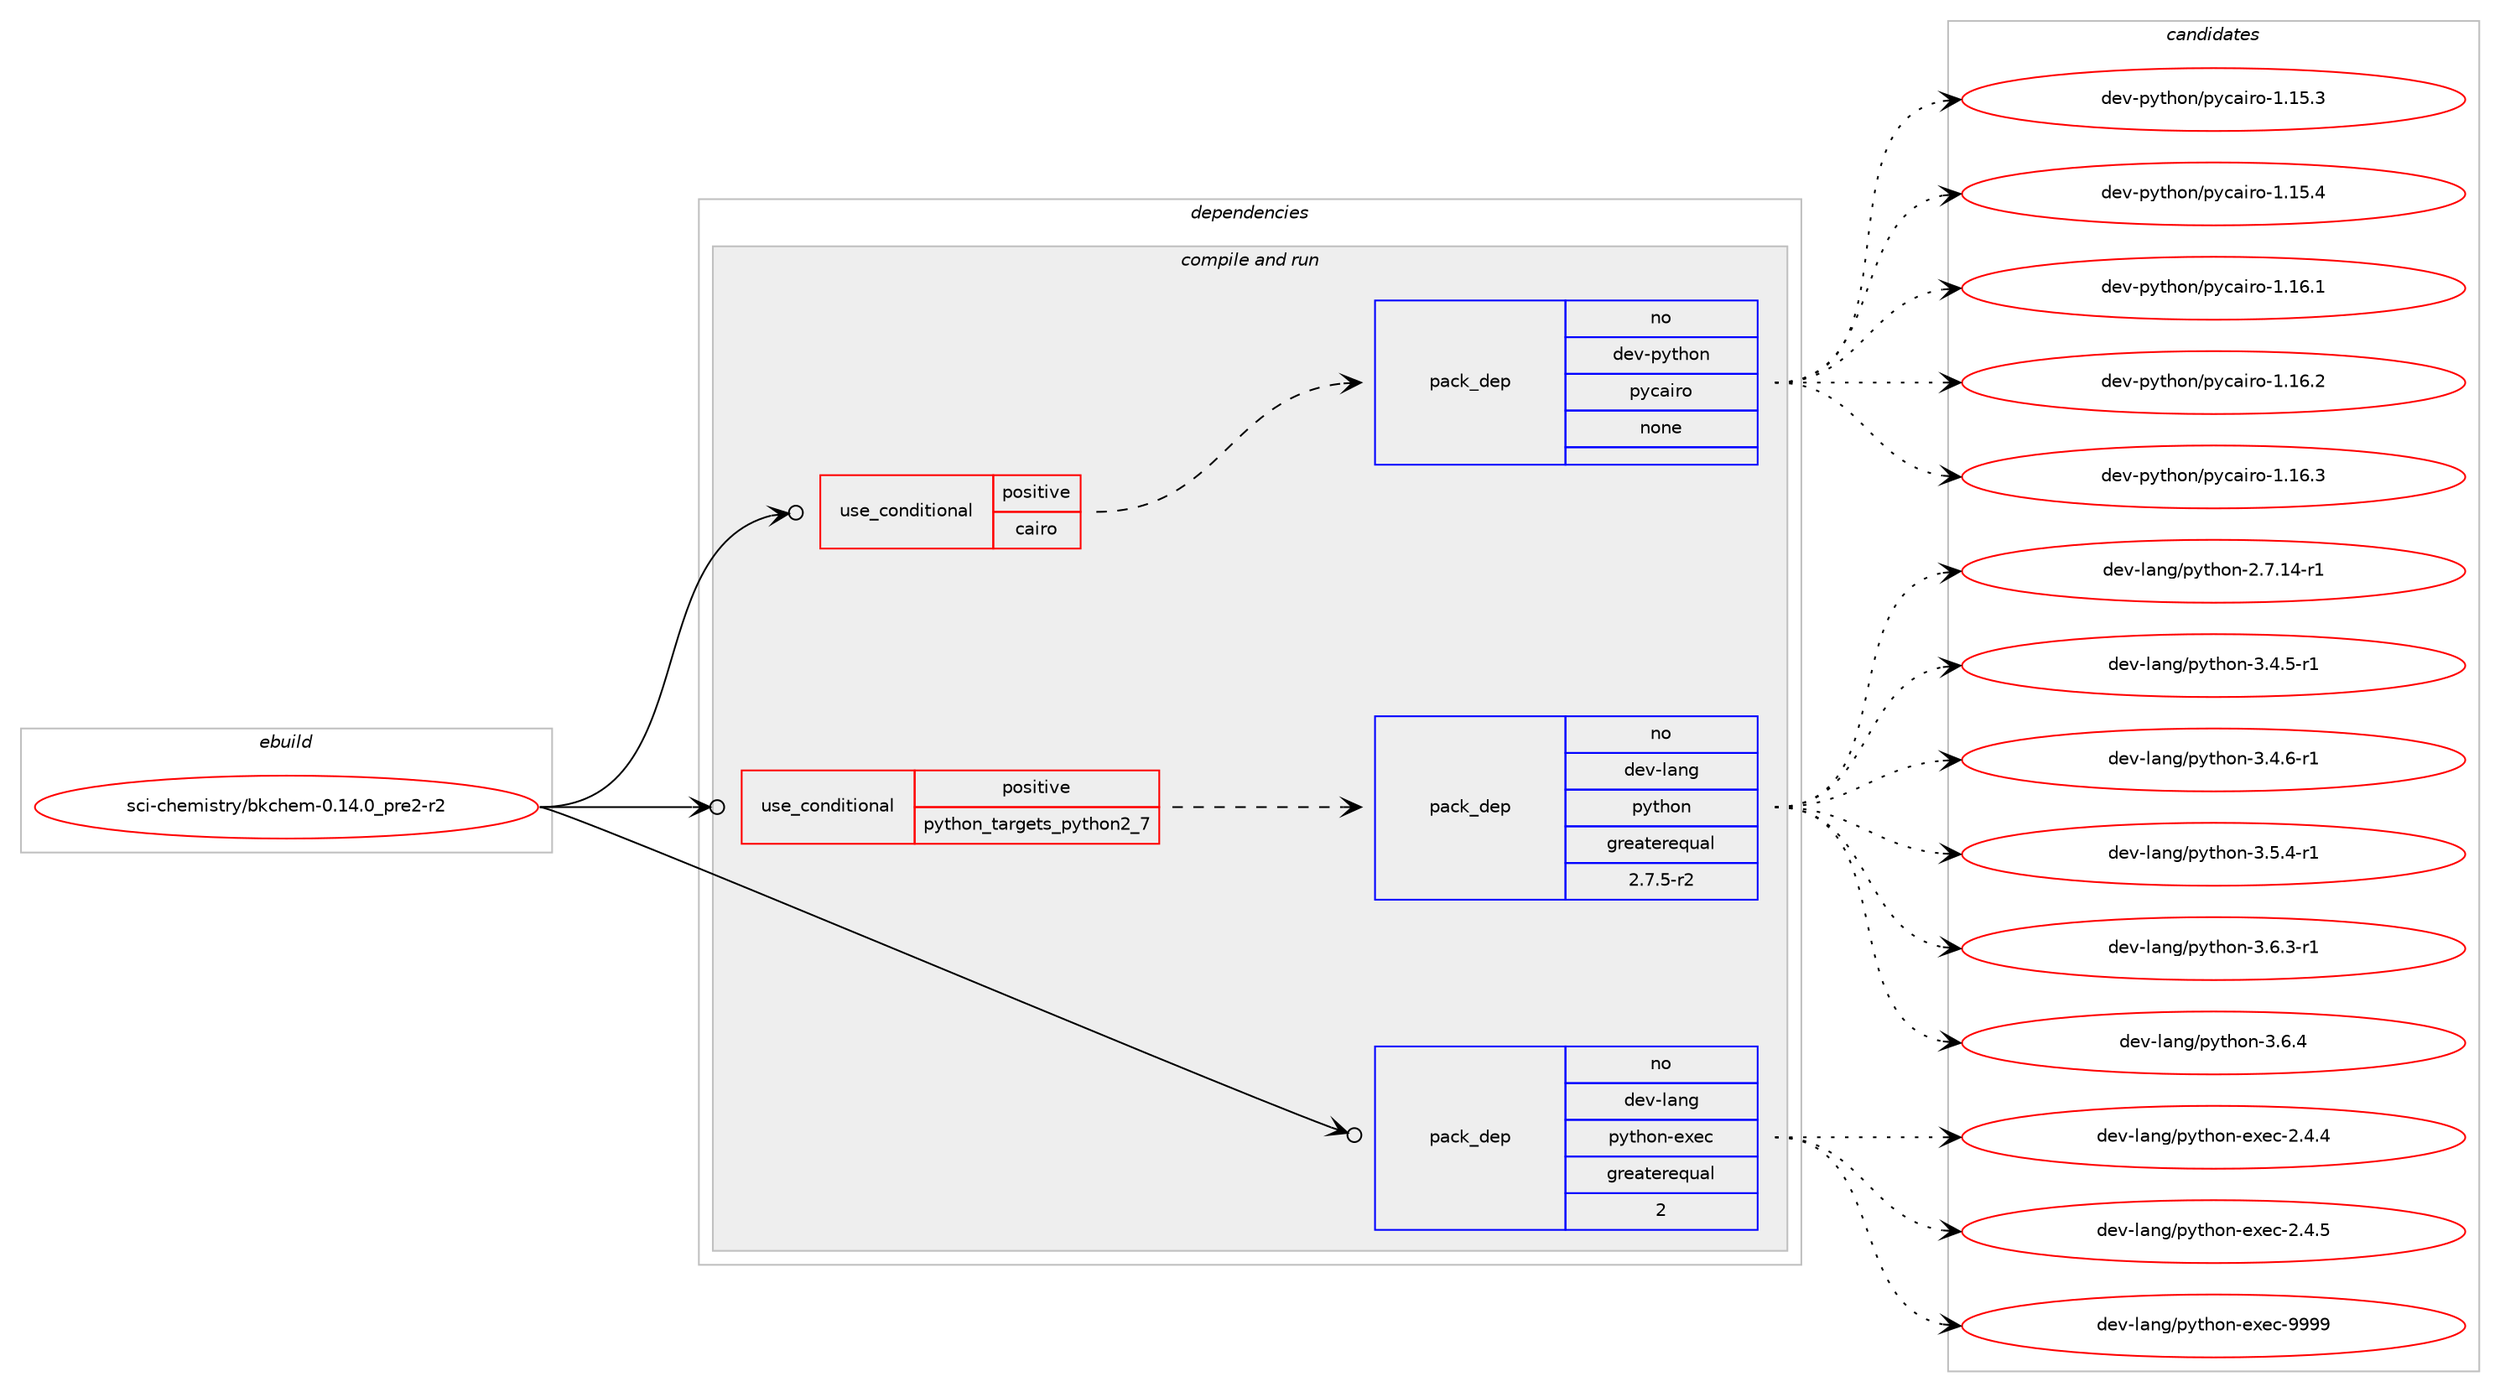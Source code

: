 digraph prolog {

# *************
# Graph options
# *************

newrank=true;
concentrate=true;
compound=true;
graph [rankdir=LR,fontname=Helvetica,fontsize=10,ranksep=1.5];#, ranksep=2.5, nodesep=0.2];
edge  [arrowhead=vee];
node  [fontname=Helvetica,fontsize=10];

# **********
# The ebuild
# **********

subgraph cluster_leftcol {
color=gray;
rank=same;
label=<<i>ebuild</i>>;
id [label="sci-chemistry/bkchem-0.14.0_pre2-r2", color=red, width=4, href="../sci-chemistry/bkchem-0.14.0_pre2-r2.svg"];
}

# ****************
# The dependencies
# ****************

subgraph cluster_midcol {
color=gray;
label=<<i>dependencies</i>>;
subgraph cluster_compile {
fillcolor="#eeeeee";
style=filled;
label=<<i>compile</i>>;
}
subgraph cluster_compileandrun {
fillcolor="#eeeeee";
style=filled;
label=<<i>compile and run</i>>;
subgraph cond349 {
dependency1124 [label=<<TABLE BORDER="0" CELLBORDER="1" CELLSPACING="0" CELLPADDING="4"><TR><TD ROWSPAN="3" CELLPADDING="10">use_conditional</TD></TR><TR><TD>positive</TD></TR><TR><TD>cairo</TD></TR></TABLE>>, shape=none, color=red];
subgraph pack750 {
dependency1125 [label=<<TABLE BORDER="0" CELLBORDER="1" CELLSPACING="0" CELLPADDING="4" WIDTH="220"><TR><TD ROWSPAN="6" CELLPADDING="30">pack_dep</TD></TR><TR><TD WIDTH="110">no</TD></TR><TR><TD>dev-python</TD></TR><TR><TD>pycairo</TD></TR><TR><TD>none</TD></TR><TR><TD></TD></TR></TABLE>>, shape=none, color=blue];
}
dependency1124:e -> dependency1125:w [weight=20,style="dashed",arrowhead="vee"];
}
id:e -> dependency1124:w [weight=20,style="solid",arrowhead="odotvee"];
subgraph cond350 {
dependency1126 [label=<<TABLE BORDER="0" CELLBORDER="1" CELLSPACING="0" CELLPADDING="4"><TR><TD ROWSPAN="3" CELLPADDING="10">use_conditional</TD></TR><TR><TD>positive</TD></TR><TR><TD>python_targets_python2_7</TD></TR></TABLE>>, shape=none, color=red];
subgraph pack751 {
dependency1127 [label=<<TABLE BORDER="0" CELLBORDER="1" CELLSPACING="0" CELLPADDING="4" WIDTH="220"><TR><TD ROWSPAN="6" CELLPADDING="30">pack_dep</TD></TR><TR><TD WIDTH="110">no</TD></TR><TR><TD>dev-lang</TD></TR><TR><TD>python</TD></TR><TR><TD>greaterequal</TD></TR><TR><TD>2.7.5-r2</TD></TR></TABLE>>, shape=none, color=blue];
}
dependency1126:e -> dependency1127:w [weight=20,style="dashed",arrowhead="vee"];
}
id:e -> dependency1126:w [weight=20,style="solid",arrowhead="odotvee"];
subgraph pack752 {
dependency1128 [label=<<TABLE BORDER="0" CELLBORDER="1" CELLSPACING="0" CELLPADDING="4" WIDTH="220"><TR><TD ROWSPAN="6" CELLPADDING="30">pack_dep</TD></TR><TR><TD WIDTH="110">no</TD></TR><TR><TD>dev-lang</TD></TR><TR><TD>python-exec</TD></TR><TR><TD>greaterequal</TD></TR><TR><TD>2</TD></TR></TABLE>>, shape=none, color=blue];
}
id:e -> dependency1128:w [weight=20,style="solid",arrowhead="odotvee"];
}
subgraph cluster_run {
fillcolor="#eeeeee";
style=filled;
label=<<i>run</i>>;
}
}

# **************
# The candidates
# **************

subgraph cluster_choices {
rank=same;
color=gray;
label=<<i>candidates</i>>;

subgraph choice750 {
color=black;
nodesep=1;
choice1001011184511212111610411111047112121999710511411145494649534651 [label="dev-python/pycairo-1.15.3", color=red, width=4,href="../dev-python/pycairo-1.15.3.svg"];
choice1001011184511212111610411111047112121999710511411145494649534652 [label="dev-python/pycairo-1.15.4", color=red, width=4,href="../dev-python/pycairo-1.15.4.svg"];
choice1001011184511212111610411111047112121999710511411145494649544649 [label="dev-python/pycairo-1.16.1", color=red, width=4,href="../dev-python/pycairo-1.16.1.svg"];
choice1001011184511212111610411111047112121999710511411145494649544650 [label="dev-python/pycairo-1.16.2", color=red, width=4,href="../dev-python/pycairo-1.16.2.svg"];
choice1001011184511212111610411111047112121999710511411145494649544651 [label="dev-python/pycairo-1.16.3", color=red, width=4,href="../dev-python/pycairo-1.16.3.svg"];
dependency1125:e -> choice1001011184511212111610411111047112121999710511411145494649534651:w [style=dotted,weight="100"];
dependency1125:e -> choice1001011184511212111610411111047112121999710511411145494649534652:w [style=dotted,weight="100"];
dependency1125:e -> choice1001011184511212111610411111047112121999710511411145494649544649:w [style=dotted,weight="100"];
dependency1125:e -> choice1001011184511212111610411111047112121999710511411145494649544650:w [style=dotted,weight="100"];
dependency1125:e -> choice1001011184511212111610411111047112121999710511411145494649544651:w [style=dotted,weight="100"];
}
subgraph choice751 {
color=black;
nodesep=1;
choice100101118451089711010347112121116104111110455046554649524511449 [label="dev-lang/python-2.7.14-r1", color=red, width=4,href="../dev-lang/python-2.7.14-r1.svg"];
choice1001011184510897110103471121211161041111104551465246534511449 [label="dev-lang/python-3.4.5-r1", color=red, width=4,href="../dev-lang/python-3.4.5-r1.svg"];
choice1001011184510897110103471121211161041111104551465246544511449 [label="dev-lang/python-3.4.6-r1", color=red, width=4,href="../dev-lang/python-3.4.6-r1.svg"];
choice1001011184510897110103471121211161041111104551465346524511449 [label="dev-lang/python-3.5.4-r1", color=red, width=4,href="../dev-lang/python-3.5.4-r1.svg"];
choice1001011184510897110103471121211161041111104551465446514511449 [label="dev-lang/python-3.6.3-r1", color=red, width=4,href="../dev-lang/python-3.6.3-r1.svg"];
choice100101118451089711010347112121116104111110455146544652 [label="dev-lang/python-3.6.4", color=red, width=4,href="../dev-lang/python-3.6.4.svg"];
dependency1127:e -> choice100101118451089711010347112121116104111110455046554649524511449:w [style=dotted,weight="100"];
dependency1127:e -> choice1001011184510897110103471121211161041111104551465246534511449:w [style=dotted,weight="100"];
dependency1127:e -> choice1001011184510897110103471121211161041111104551465246544511449:w [style=dotted,weight="100"];
dependency1127:e -> choice1001011184510897110103471121211161041111104551465346524511449:w [style=dotted,weight="100"];
dependency1127:e -> choice1001011184510897110103471121211161041111104551465446514511449:w [style=dotted,weight="100"];
dependency1127:e -> choice100101118451089711010347112121116104111110455146544652:w [style=dotted,weight="100"];
}
subgraph choice752 {
color=black;
nodesep=1;
choice1001011184510897110103471121211161041111104510112010199455046524652 [label="dev-lang/python-exec-2.4.4", color=red, width=4,href="../dev-lang/python-exec-2.4.4.svg"];
choice1001011184510897110103471121211161041111104510112010199455046524653 [label="dev-lang/python-exec-2.4.5", color=red, width=4,href="../dev-lang/python-exec-2.4.5.svg"];
choice10010111845108971101034711212111610411111045101120101994557575757 [label="dev-lang/python-exec-9999", color=red, width=4,href="../dev-lang/python-exec-9999.svg"];
dependency1128:e -> choice1001011184510897110103471121211161041111104510112010199455046524652:w [style=dotted,weight="100"];
dependency1128:e -> choice1001011184510897110103471121211161041111104510112010199455046524653:w [style=dotted,weight="100"];
dependency1128:e -> choice10010111845108971101034711212111610411111045101120101994557575757:w [style=dotted,weight="100"];
}
}

}
